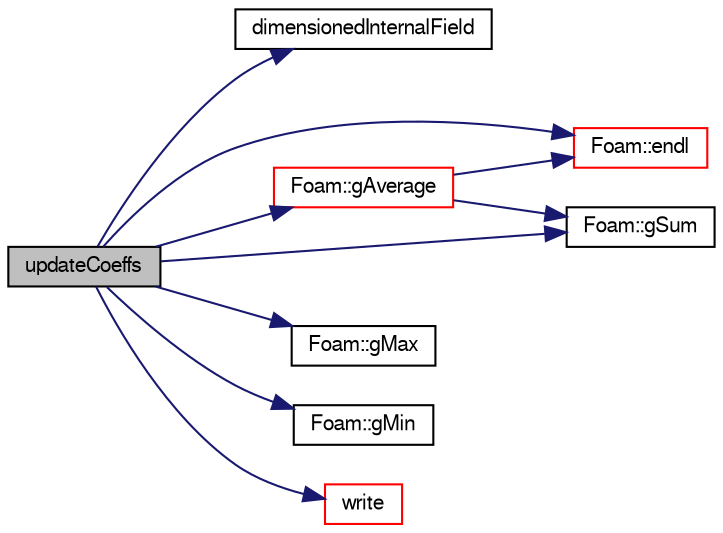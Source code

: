 digraph "updateCoeffs"
{
  bgcolor="transparent";
  edge [fontname="FreeSans",fontsize="10",labelfontname="FreeSans",labelfontsize="10"];
  node [fontname="FreeSans",fontsize="10",shape=record];
  rankdir="LR";
  Node98 [label="updateCoeffs",height=0.2,width=0.4,color="black", fillcolor="grey75", style="filled", fontcolor="black"];
  Node98 -> Node99 [color="midnightblue",fontsize="10",style="solid",fontname="FreeSans"];
  Node99 [label="dimensionedInternalField",height=0.2,width=0.4,color="black",URL="$a38438.html#a942cd19121a46cdc649099eb27c74b18"];
  Node98 -> Node100 [color="midnightblue",fontsize="10",style="solid",fontname="FreeSans"];
  Node100 [label="Foam::endl",height=0.2,width=0.4,color="red",URL="$a21124.html#a2db8fe02a0d3909e9351bb4275b23ce4",tooltip="Add newline and flush stream. "];
  Node98 -> Node102 [color="midnightblue",fontsize="10",style="solid",fontname="FreeSans"];
  Node102 [label="Foam::gAverage",height=0.2,width=0.4,color="red",URL="$a21124.html#ab45e56189711a2e5cdd381a0e2b6cc5c"];
  Node102 -> Node100 [color="midnightblue",fontsize="10",style="solid",fontname="FreeSans"];
  Node102 -> Node103 [color="midnightblue",fontsize="10",style="solid",fontname="FreeSans"];
  Node103 [label="Foam::gSum",height=0.2,width=0.4,color="black",URL="$a21124.html#a11b1ebb4c53ad062332767d75ca96328"];
  Node98 -> Node121 [color="midnightblue",fontsize="10",style="solid",fontname="FreeSans"];
  Node121 [label="Foam::gMax",height=0.2,width=0.4,color="black",URL="$a21124.html#ae8d631fb8e841947408bb711abfb1e67"];
  Node98 -> Node122 [color="midnightblue",fontsize="10",style="solid",fontname="FreeSans"];
  Node122 [label="Foam::gMin",height=0.2,width=0.4,color="black",URL="$a21124.html#aca330ee6cfe7d602300dbc5905f8c9f6"];
  Node98 -> Node103 [color="midnightblue",fontsize="10",style="solid",fontname="FreeSans"];
  Node98 -> Node123 [color="midnightblue",fontsize="10",style="solid",fontname="FreeSans"];
  Node123 [label="write",height=0.2,width=0.4,color="red",URL="$a29994.html#a293fdfec8bdfbd5c3913ab4c9f3454ff",tooltip="Write. "];
}
